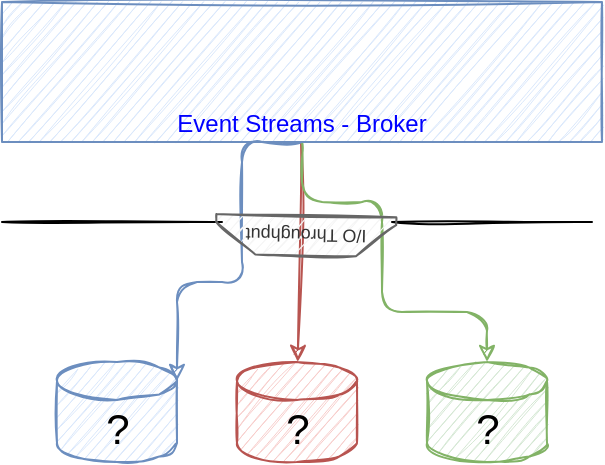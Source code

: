 <mxfile>
    <diagram id="VNdqP-zpMeDR2vHIsyRI" name="Page-1">
        <mxGraphModel dx="1422" dy="412" grid="1" gridSize="10" guides="1" tooltips="1" connect="1" arrows="1" fold="1" page="1" pageScale="1" pageWidth="850" pageHeight="1100" math="0" shadow="0">
            <root>
                <mxCell id="0"/>
                <mxCell id="1" parent="0"/>
                <mxCell id="10" style="edgeStyle=none;sketch=1;html=1;fillColor=#f8cecc;strokeColor=#b85450;" edge="1" parent="1" source="4" target="7">
                    <mxGeometry relative="1" as="geometry"/>
                </mxCell>
                <mxCell id="11" style="edgeStyle=orthogonalEdgeStyle;sketch=1;html=1;entryX=1;entryY=0;entryDx=0;entryDy=9.487;entryPerimeter=0;elbow=vertical;fillColor=#dae8fc;strokeColor=#6c8ebf;startArrow=none;exitX=0.5;exitY=1;exitDx=0;exitDy=0;" edge="1" parent="1" source="4" target="8">
                    <mxGeometry relative="1" as="geometry">
                        <mxPoint x="-520" y="140" as="sourcePoint"/>
                        <Array as="points">
                            <mxPoint x="-550" y="140"/>
                            <mxPoint x="-550" y="210"/>
                            <mxPoint x="-582" y="210"/>
                        </Array>
                    </mxGeometry>
                </mxCell>
                <mxCell id="13" style="edgeStyle=orthogonalEdgeStyle;sketch=1;html=1;elbow=vertical;fillColor=#d5e8d4;strokeColor=#82b366;" edge="1" parent="1" source="4" target="9">
                    <mxGeometry relative="1" as="geometry">
                        <Array as="points">
                            <mxPoint x="-520" y="170"/>
                            <mxPoint x="-480" y="170"/>
                            <mxPoint x="-480" y="225"/>
                        </Array>
                    </mxGeometry>
                </mxCell>
                <mxCell id="4" value="Event Streams - Broker" style="rounded=0;whiteSpace=wrap;html=1;fillColor=#dae8fc;strokeColor=#6c8ebf;verticalAlign=bottom;sketch=1;fontColor=#0000FF;" vertex="1" parent="1">
                    <mxGeometry x="-670" y="70" width="300" height="70" as="geometry"/>
                </mxCell>
                <mxCell id="5" value="" style="endArrow=none;html=1;sketch=1;" edge="1" parent="1">
                    <mxGeometry width="50" height="50" relative="1" as="geometry">
                        <mxPoint x="-670" y="180" as="sourcePoint"/>
                        <mxPoint x="-560" y="180" as="targetPoint"/>
                    </mxGeometry>
                </mxCell>
                <mxCell id="6" value="" style="endArrow=none;html=1;sketch=1;" edge="1" parent="1">
                    <mxGeometry width="50" height="50" relative="1" as="geometry">
                        <mxPoint x="-475" y="180" as="sourcePoint"/>
                        <mxPoint x="-375" y="180" as="targetPoint"/>
                    </mxGeometry>
                </mxCell>
                <mxCell id="7" value="?" style="shape=cylinder3;whiteSpace=wrap;html=1;boundedLbl=1;backgroundOutline=1;size=9.487;fontSize=21;sketch=1;fillColor=#f8cecc;strokeColor=#b85450;" vertex="1" parent="1">
                    <mxGeometry x="-552.5" y="250" width="60" height="50" as="geometry"/>
                </mxCell>
                <mxCell id="8" value="?" style="shape=cylinder3;whiteSpace=wrap;html=1;boundedLbl=1;backgroundOutline=1;size=9.487;fontSize=21;sketch=1;fillColor=#dae8fc;strokeColor=#6c8ebf;" vertex="1" parent="1">
                    <mxGeometry x="-642.5" y="250" width="60" height="50" as="geometry"/>
                </mxCell>
                <mxCell id="9" value="?" style="shape=cylinder3;whiteSpace=wrap;html=1;boundedLbl=1;backgroundOutline=1;size=9.487;fontSize=21;sketch=1;fillColor=#d5e8d4;strokeColor=#82b366;" vertex="1" parent="1">
                    <mxGeometry x="-457.5" y="250" width="60" height="50" as="geometry"/>
                </mxCell>
                <mxCell id="14" value="I/O Throughput" style="shape=loopLimit;whiteSpace=wrap;html=1;shadow=0;sketch=1;fontColor=#333333;rotation=-179;fillColor=#f5f5f5;strokeColor=#666666;fontSize=9;horizontal=1;verticalAlign=middle;" vertex="1" parent="1">
                    <mxGeometry x="-563" y="176.83" width="90" height="19.83" as="geometry"/>
                </mxCell>
            </root>
        </mxGraphModel>
    </diagram>
</mxfile>
